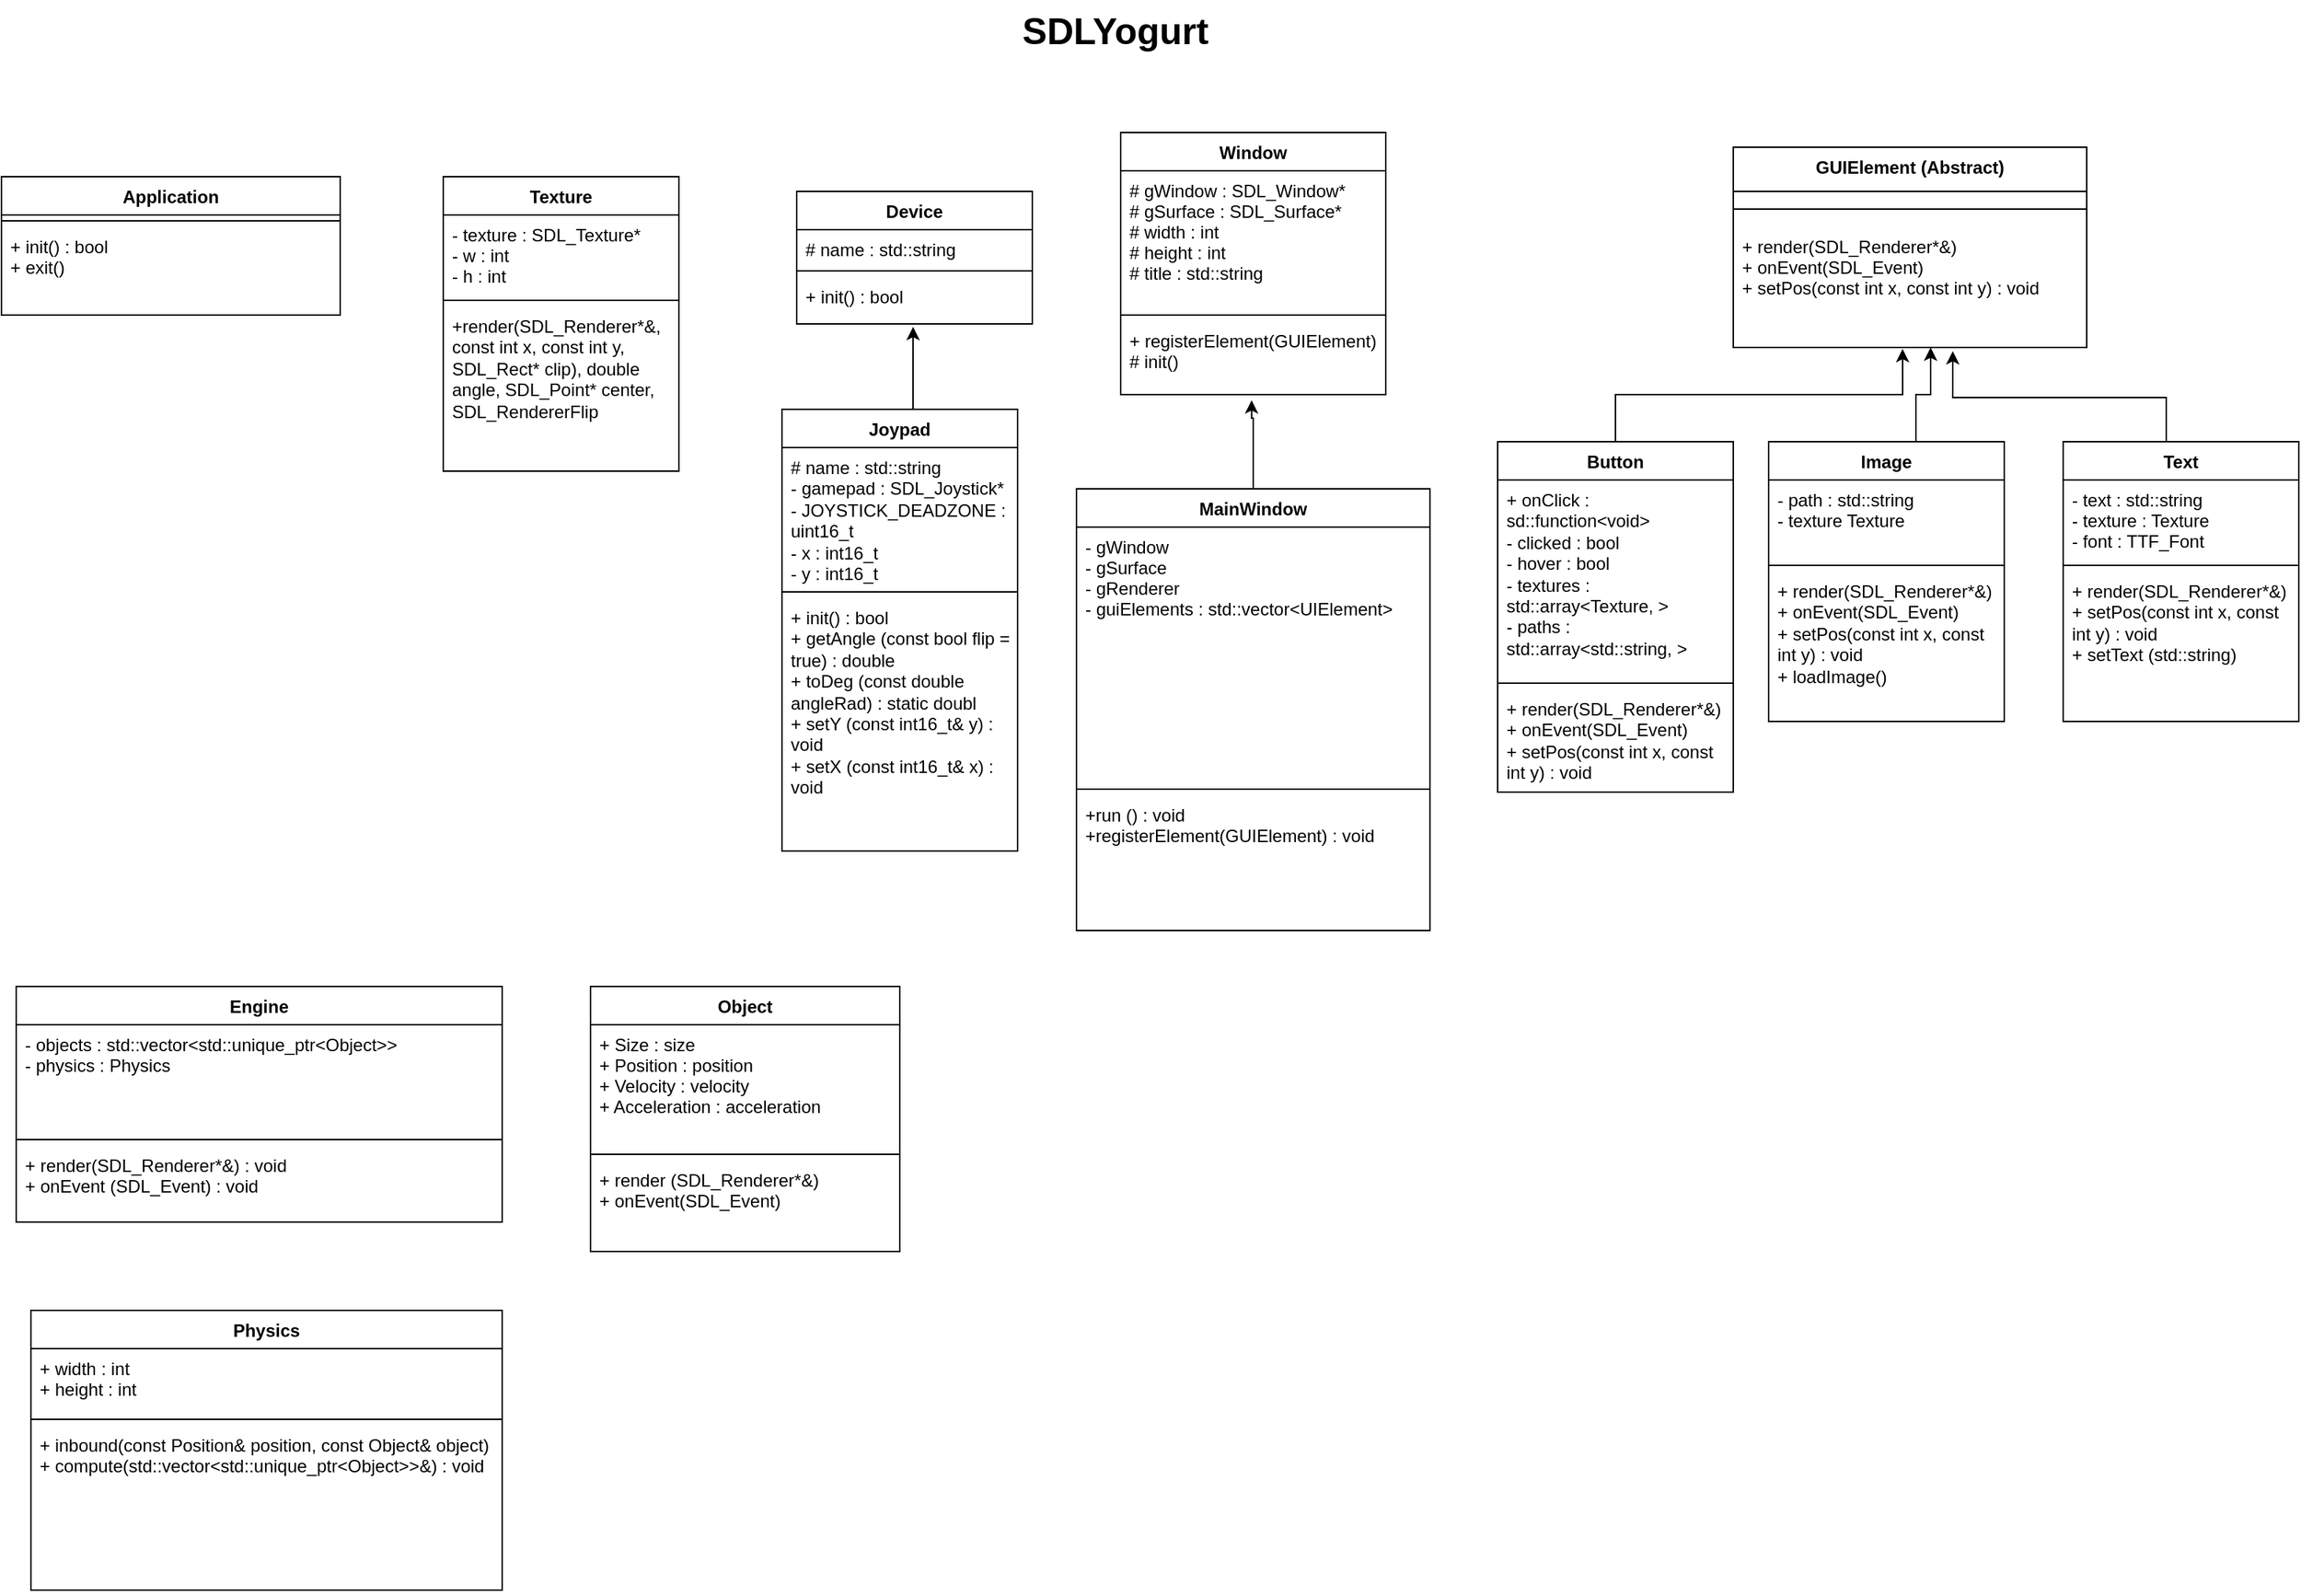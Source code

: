 <mxfile version="15.7.0" type="device"><diagram id="Mol_WMMTxZ-GviuAx5Ib" name="Page-1"><mxGraphModel dx="1826" dy="1935" grid="1" gridSize="10" guides="1" tooltips="1" connect="1" arrows="1" fold="1" page="1" pageScale="1" pageWidth="1654" pageHeight="1169" math="0" shadow="0"><root><mxCell id="0"/><mxCell id="1" parent="0"/><mxCell id="RHlQEAF9O5xD61MSvpa8-5" style="edgeStyle=orthogonalEdgeStyle;rounded=0;orthogonalLoop=1;jettySize=auto;html=1;exitX=0.5;exitY=0;exitDx=0;exitDy=0;entryX=0.494;entryY=1.077;entryDx=0;entryDy=0;entryPerimeter=0;" parent="1" source="4y-LURxRre2P2ZUF12UJ-1" target="RHlQEAF9O5xD61MSvpa8-4" edge="1"><mxGeometry relative="1" as="geometry"><Array as="points"><mxPoint x="920" y="-856"/><mxPoint x="919" y="-856"/></Array></mxGeometry></mxCell><mxCell id="4y-LURxRre2P2ZUF12UJ-1" value="MainWindow" style="swimlane;fontStyle=1;align=center;verticalAlign=top;childLayout=stackLayout;horizontal=1;startSize=26;horizontalStack=0;resizeParent=1;resizeParentMax=0;resizeLast=0;collapsible=1;marginBottom=0;" parent="1" vertex="1"><mxGeometry x="800" y="-808" width="240" height="300" as="geometry"/></mxCell><mxCell id="4y-LURxRre2P2ZUF12UJ-2" value="- gWindow&#xA;- gSurface&#xA;- gRenderer&#xA;- guiElements : std::vector&lt;UIElement&gt;&#xA;&#xA;" style="text;strokeColor=none;fillColor=none;align=left;verticalAlign=top;spacingLeft=4;spacingRight=4;overflow=hidden;rotatable=0;points=[[0,0.5],[1,0.5]];portConstraint=eastwest;" parent="4y-LURxRre2P2ZUF12UJ-1" vertex="1"><mxGeometry y="26" width="240" height="174" as="geometry"/></mxCell><mxCell id="4y-LURxRre2P2ZUF12UJ-3" value="" style="line;strokeWidth=1;fillColor=none;align=left;verticalAlign=middle;spacingTop=-1;spacingLeft=3;spacingRight=3;rotatable=0;labelPosition=right;points=[];portConstraint=eastwest;" parent="4y-LURxRre2P2ZUF12UJ-1" vertex="1"><mxGeometry y="200" width="240" height="8" as="geometry"/></mxCell><mxCell id="4y-LURxRre2P2ZUF12UJ-4" value="+run () : void&#xA;+registerElement(GUIElement) : void&#xA;" style="text;strokeColor=none;fillColor=none;align=left;verticalAlign=top;spacingLeft=4;spacingRight=4;overflow=hidden;rotatable=0;points=[[0,0.5],[1,0.5]];portConstraint=eastwest;" parent="4y-LURxRre2P2ZUF12UJ-1" vertex="1"><mxGeometry y="208" width="240" height="92" as="geometry"/></mxCell><mxCell id="4y-LURxRre2P2ZUF12UJ-5" value="GUIElement (Abstract)" style="swimlane;fontStyle=1;align=center;verticalAlign=top;childLayout=stackLayout;horizontal=1;startSize=30;horizontalStack=0;resizeParent=1;resizeParentMax=0;resizeLast=0;collapsible=1;marginBottom=0;" parent="1" vertex="1"><mxGeometry x="1246" y="-1040" width="240" height="136" as="geometry"/></mxCell><mxCell id="4y-LURxRre2P2ZUF12UJ-7" value="" style="line;strokeWidth=1;fillColor=none;align=left;verticalAlign=middle;spacingTop=-1;spacingLeft=3;spacingRight=3;rotatable=0;labelPosition=right;points=[];portConstraint=eastwest;" parent="4y-LURxRre2P2ZUF12UJ-5" vertex="1"><mxGeometry y="30" width="240" height="24" as="geometry"/></mxCell><mxCell id="4y-LURxRre2P2ZUF12UJ-8" value="+ render(SDL_Renderer*&amp;)&#xA;+ onEvent(SDL_Event)&#xA;+ setPos(const int x, const int y) : void&#xA;&#xA;" style="text;strokeColor=none;fillColor=none;align=left;verticalAlign=top;spacingLeft=4;spacingRight=4;overflow=hidden;rotatable=0;points=[[0,0.5],[1,0.5]];portConstraint=eastwest;" parent="4y-LURxRre2P2ZUF12UJ-5" vertex="1"><mxGeometry y="54" width="240" height="82" as="geometry"/></mxCell><mxCell id="4y-LURxRre2P2ZUF12UJ-9" value="Application" style="swimlane;fontStyle=1;align=center;verticalAlign=top;childLayout=stackLayout;horizontal=1;startSize=26;horizontalStack=0;resizeParent=1;resizeParentMax=0;resizeLast=0;collapsible=1;marginBottom=0;" parent="1" vertex="1"><mxGeometry x="70" y="-1020" width="230" height="94" as="geometry"/></mxCell><mxCell id="4y-LURxRre2P2ZUF12UJ-11" value="" style="line;strokeWidth=1;fillColor=none;align=left;verticalAlign=middle;spacingTop=-1;spacingLeft=3;spacingRight=3;rotatable=0;labelPosition=right;points=[];portConstraint=eastwest;" parent="4y-LURxRre2P2ZUF12UJ-9" vertex="1"><mxGeometry y="26" width="230" height="8" as="geometry"/></mxCell><mxCell id="4y-LURxRre2P2ZUF12UJ-12" value="+ init() : bool&#xA;+ exit()&#xA;" style="text;strokeColor=none;fillColor=none;align=left;verticalAlign=top;spacingLeft=4;spacingRight=4;overflow=hidden;rotatable=0;points=[[0,0.5],[1,0.5]];portConstraint=eastwest;" parent="4y-LURxRre2P2ZUF12UJ-9" vertex="1"><mxGeometry y="34" width="230" height="60" as="geometry"/></mxCell><mxCell id="4y-LURxRre2P2ZUF12UJ-17" style="edgeStyle=orthogonalEdgeStyle;rounded=0;orthogonalLoop=1;jettySize=auto;html=1;entryX=0.479;entryY=1.012;entryDx=0;entryDy=0;entryPerimeter=0;" parent="1" source="4y-LURxRre2P2ZUF12UJ-13" target="4y-LURxRre2P2ZUF12UJ-8" edge="1"><mxGeometry relative="1" as="geometry"><mxPoint x="1390" y="-900" as="targetPoint"/></mxGeometry></mxCell><mxCell id="4y-LURxRre2P2ZUF12UJ-13" value="Button" style="swimlane;fontStyle=1;align=center;verticalAlign=top;childLayout=stackLayout;horizontal=1;startSize=26;horizontalStack=0;resizeParent=1;resizeParentMax=0;resizeLast=0;collapsible=1;marginBottom=0;" parent="1" vertex="1"><mxGeometry x="1086" y="-840" width="160" height="238" as="geometry"/></mxCell><mxCell id="4y-LURxRre2P2ZUF12UJ-14" value="+ onClick : sd::function&lt;void&gt;&#xA;- clicked : bool&#xA;- hover : bool&#xA;- textures : std::array&lt;Texture, &gt;&#xA;- paths : std::array&lt;std::string, &gt;&#xA;&#xA;&#xA;&#xA;" style="text;strokeColor=none;fillColor=none;align=left;verticalAlign=top;spacingLeft=4;spacingRight=4;overflow=hidden;rotatable=0;points=[[0,0.5],[1,0.5]];portConstraint=eastwest;whiteSpace=wrap;" parent="4y-LURxRre2P2ZUF12UJ-13" vertex="1"><mxGeometry y="26" width="160" height="134" as="geometry"/></mxCell><mxCell id="4y-LURxRre2P2ZUF12UJ-15" value="" style="line;strokeWidth=1;fillColor=none;align=left;verticalAlign=middle;spacingTop=-1;spacingLeft=3;spacingRight=3;rotatable=0;labelPosition=right;points=[];portConstraint=eastwest;" parent="4y-LURxRre2P2ZUF12UJ-13" vertex="1"><mxGeometry y="160" width="160" height="8" as="geometry"/></mxCell><mxCell id="4y-LURxRre2P2ZUF12UJ-16" value="+ render(SDL_Renderer*&amp;)&#xA;+ onEvent(SDL_Event)&#xA;+ setPos(const int x, const int y) : void&#xA;&#xA;" style="text;strokeColor=none;fillColor=none;align=left;verticalAlign=top;spacingLeft=4;spacingRight=4;overflow=hidden;rotatable=0;points=[[0,0.5],[1,0.5]];portConstraint=eastwest;whiteSpace=wrap;" parent="4y-LURxRre2P2ZUF12UJ-13" vertex="1"><mxGeometry y="168" width="160" height="70" as="geometry"/></mxCell><mxCell id="4y-LURxRre2P2ZUF12UJ-18" value="Texture" style="swimlane;fontStyle=1;align=center;verticalAlign=top;childLayout=stackLayout;horizontal=1;startSize=26;horizontalStack=0;resizeParent=1;resizeParentMax=0;resizeLast=0;collapsible=1;marginBottom=0;" parent="1" vertex="1"><mxGeometry x="370" y="-1020" width="160" height="200" as="geometry"/></mxCell><mxCell id="4y-LURxRre2P2ZUF12UJ-19" value="- texture : SDL_Texture*&#xA;- w : int&#xA;- h : int&#xA;&#xA;" style="text;strokeColor=none;fillColor=none;align=left;verticalAlign=top;spacingLeft=4;spacingRight=4;overflow=hidden;rotatable=0;points=[[0,0.5],[1,0.5]];portConstraint=eastwest;" parent="4y-LURxRre2P2ZUF12UJ-18" vertex="1"><mxGeometry y="26" width="160" height="54" as="geometry"/></mxCell><mxCell id="4y-LURxRre2P2ZUF12UJ-20" value="" style="line;strokeWidth=1;fillColor=none;align=left;verticalAlign=middle;spacingTop=-1;spacingLeft=3;spacingRight=3;rotatable=0;labelPosition=right;points=[];portConstraint=eastwest;" parent="4y-LURxRre2P2ZUF12UJ-18" vertex="1"><mxGeometry y="80" width="160" height="8" as="geometry"/></mxCell><mxCell id="4y-LURxRre2P2ZUF12UJ-21" value="+render(SDL_Renderer*&amp;, const int x, const int y, SDL_Rect* clip), double angle, SDL_Point* center, SDL_RendererFlip" style="text;strokeColor=none;fillColor=none;align=left;verticalAlign=top;spacingLeft=4;spacingRight=4;overflow=hidden;rotatable=0;points=[[0,0.5],[1,0.5]];portConstraint=eastwest;whiteSpace=wrap;" parent="4y-LURxRre2P2ZUF12UJ-18" vertex="1"><mxGeometry y="88" width="160" height="112" as="geometry"/></mxCell><mxCell id="7GgI0-w_xzxP4PkzAB_S-1" style="edgeStyle=orthogonalEdgeStyle;rounded=0;orthogonalLoop=1;jettySize=auto;html=1;exitX=0.5;exitY=0;exitDx=0;exitDy=0;" parent="1" source="4y-LURxRre2P2ZUF12UJ-22" edge="1"><mxGeometry relative="1" as="geometry"><mxPoint x="1380" y="-904" as="targetPoint"/><Array as="points"><mxPoint x="1370" y="-840"/><mxPoint x="1370" y="-872"/><mxPoint x="1380" y="-872"/><mxPoint x="1380" y="-904"/></Array></mxGeometry></mxCell><mxCell id="4y-LURxRre2P2ZUF12UJ-22" value="Image" style="swimlane;fontStyle=1;align=center;verticalAlign=top;childLayout=stackLayout;horizontal=1;startSize=26;horizontalStack=0;resizeParent=1;resizeParentMax=0;resizeLast=0;collapsible=1;marginBottom=0;" parent="1" vertex="1"><mxGeometry x="1270" y="-840" width="160" height="190" as="geometry"/></mxCell><mxCell id="4y-LURxRre2P2ZUF12UJ-23" value="- path : std::string&#xA;- texture Texture&#xA;" style="text;strokeColor=none;fillColor=none;align=left;verticalAlign=top;spacingLeft=4;spacingRight=4;overflow=hidden;rotatable=0;points=[[0,0.5],[1,0.5]];portConstraint=eastwest;" parent="4y-LURxRre2P2ZUF12UJ-22" vertex="1"><mxGeometry y="26" width="160" height="54" as="geometry"/></mxCell><mxCell id="4y-LURxRre2P2ZUF12UJ-24" value="" style="line;strokeWidth=1;fillColor=none;align=left;verticalAlign=middle;spacingTop=-1;spacingLeft=3;spacingRight=3;rotatable=0;labelPosition=right;points=[];portConstraint=eastwest;" parent="4y-LURxRre2P2ZUF12UJ-22" vertex="1"><mxGeometry y="80" width="160" height="8" as="geometry"/></mxCell><mxCell id="4y-LURxRre2P2ZUF12UJ-25" value="+ render(SDL_Renderer*&amp;)&#xA;+ onEvent(SDL_Event)&#xA;+ setPos(const int x, const int y) : void&#xA;+ loadImage()&#xA;&#xA;&#xA;" style="text;strokeColor=none;fillColor=none;align=left;verticalAlign=top;spacingLeft=4;spacingRight=4;overflow=hidden;rotatable=0;points=[[0,0.5],[1,0.5]];portConstraint=eastwest;whiteSpace=wrap;" parent="4y-LURxRre2P2ZUF12UJ-22" vertex="1"><mxGeometry y="88" width="160" height="102" as="geometry"/></mxCell><mxCell id="RHlQEAF9O5xD61MSvpa8-1" value="Window" style="swimlane;fontStyle=1;align=center;verticalAlign=top;childLayout=stackLayout;horizontal=1;startSize=26;horizontalStack=0;resizeParent=1;resizeParentMax=0;resizeLast=0;collapsible=1;marginBottom=0;" parent="1" vertex="1"><mxGeometry x="830" y="-1050" width="180" height="178" as="geometry"/></mxCell><mxCell id="RHlQEAF9O5xD61MSvpa8-2" value="# gWindow : SDL_Window*&#xA;# gSurface : SDL_Surface*&#xA;# width : int&#xA;# height : int&#xA;# title : std::string&#xA;&#xA;" style="text;strokeColor=none;fillColor=none;align=left;verticalAlign=top;spacingLeft=4;spacingRight=4;overflow=hidden;rotatable=0;points=[[0,0.5],[1,0.5]];portConstraint=eastwest;" parent="RHlQEAF9O5xD61MSvpa8-1" vertex="1"><mxGeometry y="26" width="180" height="94" as="geometry"/></mxCell><mxCell id="RHlQEAF9O5xD61MSvpa8-3" value="" style="line;strokeWidth=1;fillColor=none;align=left;verticalAlign=middle;spacingTop=-1;spacingLeft=3;spacingRight=3;rotatable=0;labelPosition=right;points=[];portConstraint=eastwest;" parent="RHlQEAF9O5xD61MSvpa8-1" vertex="1"><mxGeometry y="120" width="180" height="8" as="geometry"/></mxCell><mxCell id="RHlQEAF9O5xD61MSvpa8-4" value="+ registerElement(GUIElement)&#xA;# init()&#xA;" style="text;strokeColor=none;fillColor=none;align=left;verticalAlign=top;spacingLeft=4;spacingRight=4;overflow=hidden;rotatable=0;points=[[0,0.5],[1,0.5]];portConstraint=eastwest;" parent="RHlQEAF9O5xD61MSvpa8-1" vertex="1"><mxGeometry y="128" width="180" height="50" as="geometry"/></mxCell><mxCell id="RHlQEAF9O5xD61MSvpa8-6" value="&lt;font style=&quot;font-size: 25px&quot;&gt;&lt;b&gt;SDLYogurt&lt;/b&gt;&lt;/font&gt;" style="text;html=1;strokeColor=none;fillColor=none;align=center;verticalAlign=middle;whiteSpace=wrap;rounded=0;" parent="1" vertex="1"><mxGeometry x="670" y="-1140" width="313" height="40" as="geometry"/></mxCell><mxCell id="RHlQEAF9O5xD61MSvpa8-28" style="edgeStyle=orthogonalEdgeStyle;rounded=0;orthogonalLoop=1;jettySize=auto;html=1;entryX=0.494;entryY=1.063;entryDx=0;entryDy=0;entryPerimeter=0;fontSize=25;" parent="1" source="RHlQEAF9O5xD61MSvpa8-11" target="RHlQEAF9O5xD61MSvpa8-27" edge="1"><mxGeometry relative="1" as="geometry"><Array as="points"><mxPoint x="689" y="-890"/><mxPoint x="689" y="-890"/></Array></mxGeometry></mxCell><mxCell id="RHlQEAF9O5xD61MSvpa8-11" value="Joypad" style="swimlane;fontStyle=1;align=center;verticalAlign=top;childLayout=stackLayout;horizontal=1;startSize=26;horizontalStack=0;resizeParent=1;resizeParentMax=0;resizeLast=0;collapsible=1;marginBottom=0;" parent="1" vertex="1"><mxGeometry x="600" y="-862" width="160" height="300" as="geometry"/></mxCell><mxCell id="RHlQEAF9O5xD61MSvpa8-12" value="# name : std::string&#xA;- gamepad : SDL_Joystick*&#xA;- JOYSTICK_DEADZONE : uint16_t&#xA;- x : int16_t&#xA;- y : int16_t&#xA;" style="text;strokeColor=none;fillColor=none;align=left;verticalAlign=top;spacingLeft=4;spacingRight=4;overflow=hidden;rotatable=0;points=[[0,0.5],[1,0.5]];portConstraint=eastwest;whiteSpace=wrap;" parent="RHlQEAF9O5xD61MSvpa8-11" vertex="1"><mxGeometry y="26" width="160" height="94" as="geometry"/></mxCell><mxCell id="RHlQEAF9O5xD61MSvpa8-13" value="" style="line;strokeWidth=1;fillColor=none;align=left;verticalAlign=middle;spacingTop=-1;spacingLeft=3;spacingRight=3;rotatable=0;labelPosition=right;points=[];portConstraint=eastwest;" parent="RHlQEAF9O5xD61MSvpa8-11" vertex="1"><mxGeometry y="120" width="160" height="8" as="geometry"/></mxCell><mxCell id="RHlQEAF9O5xD61MSvpa8-14" value="+ init() : bool&#xA;+ getAngle (const bool flip = true) : double&#xA;+ toDeg (const double angleRad) : static doubl&#xA;+ setY (const int16_t&amp; y) : void&#xA;+ setX (const int16_t&amp; x) : void&#xA;  &#xA;" style="text;strokeColor=none;fillColor=none;align=left;verticalAlign=top;spacingLeft=4;spacingRight=4;overflow=hidden;rotatable=0;points=[[0,0.5],[1,0.5]];portConstraint=eastwest;whiteSpace=wrap;" parent="RHlQEAF9O5xD61MSvpa8-11" vertex="1"><mxGeometry y="128" width="160" height="172" as="geometry"/></mxCell><mxCell id="RHlQEAF9O5xD61MSvpa8-24" value="Device" style="swimlane;fontStyle=1;align=center;verticalAlign=top;childLayout=stackLayout;horizontal=1;startSize=26;horizontalStack=0;resizeParent=1;resizeParentMax=0;resizeLast=0;collapsible=1;marginBottom=0;" parent="1" vertex="1"><mxGeometry x="610" y="-1010" width="160" height="90" as="geometry"/></mxCell><mxCell id="RHlQEAF9O5xD61MSvpa8-25" value="# name : std::string" style="text;strokeColor=none;fillColor=none;align=left;verticalAlign=top;spacingLeft=4;spacingRight=4;overflow=hidden;rotatable=0;points=[[0,0.5],[1,0.5]];portConstraint=eastwest;" parent="RHlQEAF9O5xD61MSvpa8-24" vertex="1"><mxGeometry y="26" width="160" height="24" as="geometry"/></mxCell><mxCell id="RHlQEAF9O5xD61MSvpa8-26" value="" style="line;strokeWidth=1;fillColor=none;align=left;verticalAlign=middle;spacingTop=-1;spacingLeft=3;spacingRight=3;rotatable=0;labelPosition=right;points=[];portConstraint=eastwest;" parent="RHlQEAF9O5xD61MSvpa8-24" vertex="1"><mxGeometry y="50" width="160" height="8" as="geometry"/></mxCell><mxCell id="RHlQEAF9O5xD61MSvpa8-27" value="+ init() : bool" style="text;strokeColor=none;fillColor=none;align=left;verticalAlign=top;spacingLeft=4;spacingRight=4;overflow=hidden;rotatable=0;points=[[0,0.5],[1,0.5]];portConstraint=eastwest;whiteSpace=wrap;" parent="RHlQEAF9O5xD61MSvpa8-24" vertex="1"><mxGeometry y="58" width="160" height="32" as="geometry"/></mxCell><mxCell id="7GgI0-w_xzxP4PkzAB_S-6" style="edgeStyle=orthogonalEdgeStyle;rounded=0;orthogonalLoop=1;jettySize=auto;html=1;entryX=0.621;entryY=1.03;entryDx=0;entryDy=0;entryPerimeter=0;" parent="1" source="7GgI0-w_xzxP4PkzAB_S-2" target="4y-LURxRre2P2ZUF12UJ-8" edge="1"><mxGeometry relative="1" as="geometry"><Array as="points"><mxPoint x="1540" y="-870"/><mxPoint x="1395" y="-870"/></Array></mxGeometry></mxCell><mxCell id="7GgI0-w_xzxP4PkzAB_S-2" value="Text" style="swimlane;fontStyle=1;align=center;verticalAlign=top;childLayout=stackLayout;horizontal=1;startSize=26;horizontalStack=0;resizeParent=1;resizeParentMax=0;resizeLast=0;collapsible=1;marginBottom=0;" parent="1" vertex="1"><mxGeometry x="1470" y="-840" width="160" height="190" as="geometry"/></mxCell><mxCell id="7GgI0-w_xzxP4PkzAB_S-3" value="- text : std::string&#xA;- texture : Texture&#xA;- font : TTF_Font&#xA;&#xA;&#xA;" style="text;strokeColor=none;fillColor=none;align=left;verticalAlign=top;spacingLeft=4;spacingRight=4;overflow=hidden;rotatable=0;points=[[0,0.5],[1,0.5]];portConstraint=eastwest;" parent="7GgI0-w_xzxP4PkzAB_S-2" vertex="1"><mxGeometry y="26" width="160" height="54" as="geometry"/></mxCell><mxCell id="7GgI0-w_xzxP4PkzAB_S-4" value="" style="line;strokeWidth=1;fillColor=none;align=left;verticalAlign=middle;spacingTop=-1;spacingLeft=3;spacingRight=3;rotatable=0;labelPosition=right;points=[];portConstraint=eastwest;" parent="7GgI0-w_xzxP4PkzAB_S-2" vertex="1"><mxGeometry y="80" width="160" height="8" as="geometry"/></mxCell><mxCell id="7GgI0-w_xzxP4PkzAB_S-5" value="+ render(SDL_Renderer*&amp;)&#xA;+ setPos(const int x, const int y) : void&#xA;+ setText (std::string)&#xA;&#xA;&#xA;" style="text;strokeColor=none;fillColor=none;align=left;verticalAlign=top;spacingLeft=4;spacingRight=4;overflow=hidden;rotatable=0;points=[[0,0.5],[1,0.5]];portConstraint=eastwest;whiteSpace=wrap;" parent="7GgI0-w_xzxP4PkzAB_S-2" vertex="1"><mxGeometry y="88" width="160" height="102" as="geometry"/></mxCell><mxCell id="QbLQvw2SujUFtAxCABaB-1" value="Engine" style="swimlane;fontStyle=1;align=center;verticalAlign=top;childLayout=stackLayout;horizontal=1;startSize=26;horizontalStack=0;resizeParent=1;resizeParentMax=0;resizeLast=0;collapsible=1;marginBottom=0;" vertex="1" parent="1"><mxGeometry x="80" y="-470" width="330" height="160" as="geometry"/></mxCell><mxCell id="QbLQvw2SujUFtAxCABaB-2" value="- objects : std::vector&lt;std::unique_ptr&lt;Object&gt;&gt;&#xA;- physics : Physics&#xA;" style="text;strokeColor=none;fillColor=none;align=left;verticalAlign=top;spacingLeft=4;spacingRight=4;overflow=hidden;rotatable=0;points=[[0,0.5],[1,0.5]];portConstraint=eastwest;" vertex="1" parent="QbLQvw2SujUFtAxCABaB-1"><mxGeometry y="26" width="330" height="74" as="geometry"/></mxCell><mxCell id="QbLQvw2SujUFtAxCABaB-3" value="" style="line;strokeWidth=1;fillColor=none;align=left;verticalAlign=middle;spacingTop=-1;spacingLeft=3;spacingRight=3;rotatable=0;labelPosition=right;points=[];portConstraint=eastwest;" vertex="1" parent="QbLQvw2SujUFtAxCABaB-1"><mxGeometry y="100" width="330" height="8" as="geometry"/></mxCell><mxCell id="QbLQvw2SujUFtAxCABaB-4" value="+ render(SDL_Renderer*&amp;) : void&#xA;+ onEvent (SDL_Event) : void&#xA;&#xA;&#xA;&#xA;" style="text;strokeColor=none;fillColor=none;align=left;verticalAlign=top;spacingLeft=4;spacingRight=4;overflow=hidden;rotatable=0;points=[[0,0.5],[1,0.5]];portConstraint=eastwest;" vertex="1" parent="QbLQvw2SujUFtAxCABaB-1"><mxGeometry y="108" width="330" height="52" as="geometry"/></mxCell><mxCell id="QbLQvw2SujUFtAxCABaB-6" value="Object" style="swimlane;fontStyle=1;align=center;verticalAlign=top;childLayout=stackLayout;horizontal=1;startSize=26;horizontalStack=0;resizeParent=1;resizeParentMax=0;resizeLast=0;collapsible=1;marginBottom=0;" vertex="1" parent="1"><mxGeometry x="470" y="-470" width="210" height="180" as="geometry"/></mxCell><mxCell id="QbLQvw2SujUFtAxCABaB-7" value="+ Size : size&#xA;+ Position : position&#xA;+ Velocity : velocity&#xA;+ Acceleration : acceleration&#xA;&#xA;&#xA;" style="text;strokeColor=none;fillColor=none;align=left;verticalAlign=top;spacingLeft=4;spacingRight=4;overflow=hidden;rotatable=0;points=[[0,0.5],[1,0.5]];portConstraint=eastwest;" vertex="1" parent="QbLQvw2SujUFtAxCABaB-6"><mxGeometry y="26" width="210" height="84" as="geometry"/></mxCell><mxCell id="QbLQvw2SujUFtAxCABaB-8" value="" style="line;strokeWidth=1;fillColor=none;align=left;verticalAlign=middle;spacingTop=-1;spacingLeft=3;spacingRight=3;rotatable=0;labelPosition=right;points=[];portConstraint=eastwest;" vertex="1" parent="QbLQvw2SujUFtAxCABaB-6"><mxGeometry y="110" width="210" height="8" as="geometry"/></mxCell><mxCell id="QbLQvw2SujUFtAxCABaB-9" value="+ render (SDL_Renderer*&amp;)&#xA;+ onEvent(SDL_Event)&#xA;" style="text;strokeColor=none;fillColor=none;align=left;verticalAlign=top;spacingLeft=4;spacingRight=4;overflow=hidden;rotatable=0;points=[[0,0.5],[1,0.5]];portConstraint=eastwest;" vertex="1" parent="QbLQvw2SujUFtAxCABaB-6"><mxGeometry y="118" width="210" height="62" as="geometry"/></mxCell><mxCell id="QbLQvw2SujUFtAxCABaB-11" value="Physics" style="swimlane;fontStyle=1;align=center;verticalAlign=top;childLayout=stackLayout;horizontal=1;startSize=26;horizontalStack=0;resizeParent=1;resizeParentMax=0;resizeLast=0;collapsible=1;marginBottom=0;" vertex="1" parent="1"><mxGeometry x="90" y="-250" width="320" height="190" as="geometry"/></mxCell><mxCell id="QbLQvw2SujUFtAxCABaB-12" value="+ width : int&#xA;+ height : int&#xA;" style="text;strokeColor=none;fillColor=none;align=left;verticalAlign=top;spacingLeft=4;spacingRight=4;overflow=hidden;rotatable=0;points=[[0,0.5],[1,0.5]];portConstraint=eastwest;" vertex="1" parent="QbLQvw2SujUFtAxCABaB-11"><mxGeometry y="26" width="320" height="44" as="geometry"/></mxCell><mxCell id="QbLQvw2SujUFtAxCABaB-13" value="" style="line;strokeWidth=1;fillColor=none;align=left;verticalAlign=middle;spacingTop=-1;spacingLeft=3;spacingRight=3;rotatable=0;labelPosition=right;points=[];portConstraint=eastwest;" vertex="1" parent="QbLQvw2SujUFtAxCABaB-11"><mxGeometry y="70" width="320" height="8" as="geometry"/></mxCell><mxCell id="QbLQvw2SujUFtAxCABaB-14" value="+ inbound(const Position&amp; position, const Object&amp; object)&#xA;+ compute(std::vector&lt;std::unique_ptr&lt;Object&gt;&gt;&amp;) : void&#xA;" style="text;strokeColor=none;fillColor=none;align=left;verticalAlign=top;spacingLeft=4;spacingRight=4;overflow=hidden;rotatable=0;points=[[0,0.5],[1,0.5]];portConstraint=eastwest;" vertex="1" parent="QbLQvw2SujUFtAxCABaB-11"><mxGeometry y="78" width="320" height="112" as="geometry"/></mxCell></root></mxGraphModel></diagram></mxfile>
